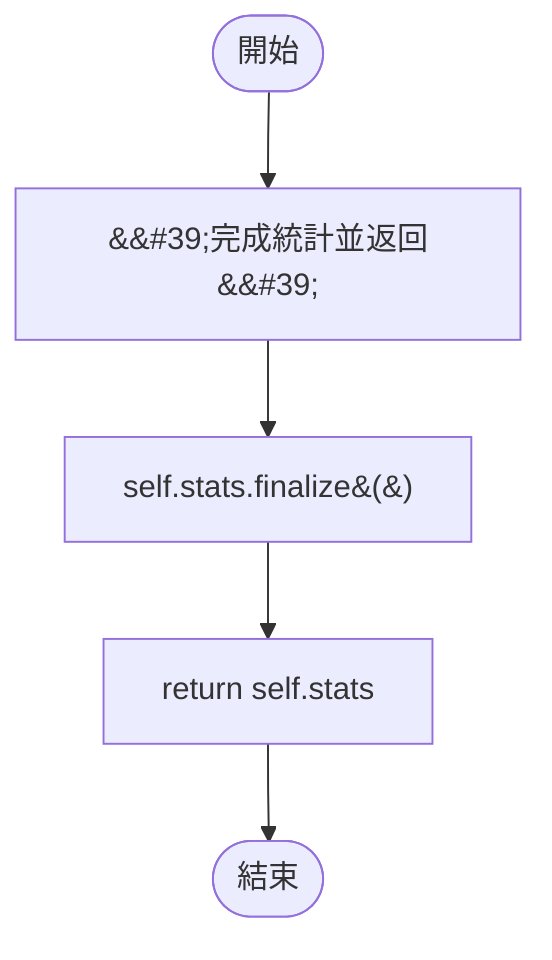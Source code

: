 flowchart TB
    n1([開始])
    n2([結束])
    n3[&amp;&#35;39;完成統計並返回&amp;&#35;39;]
    n4[self.stats.finalize&#40;&#41;]
    n5[return self.stats]
    n1 --> n3
    n3 --> n4
    n4 --> n5
    n5 --> n2